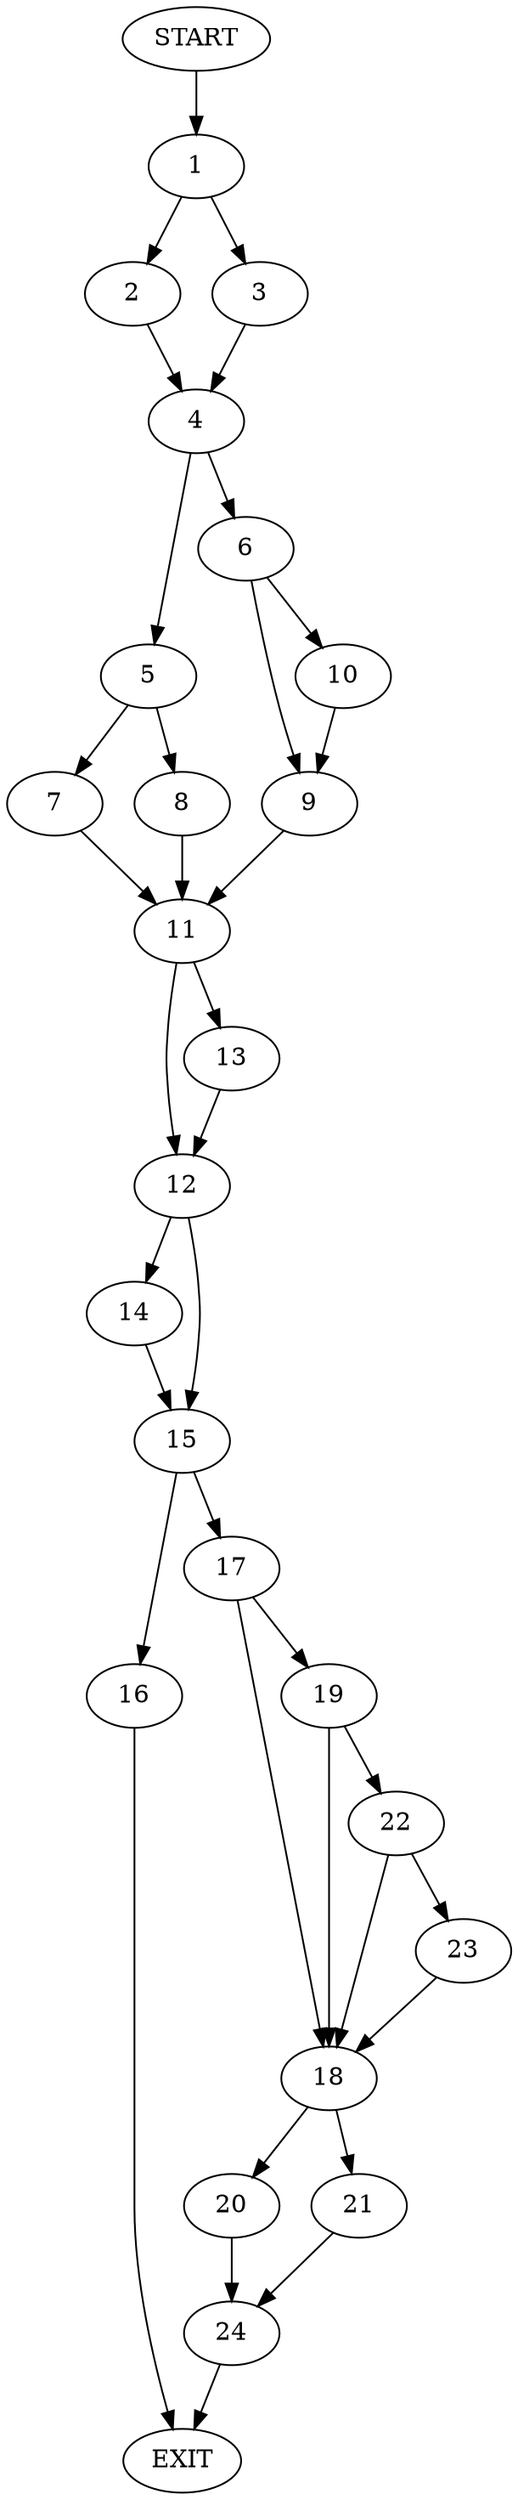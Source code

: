 digraph {
0 [label="START"]
25 [label="EXIT"]
0 -> 1
1 -> 2
1 -> 3
2 -> 4
3 -> 4
4 -> 5
4 -> 6
5 -> 7
5 -> 8
6 -> 9
6 -> 10
9 -> 11
10 -> 9
11 -> 12
11 -> 13
8 -> 11
7 -> 11
12 -> 14
12 -> 15
13 -> 12
15 -> 16
15 -> 17
14 -> 15
17 -> 18
17 -> 19
16 -> 25
18 -> 20
18 -> 21
19 -> 18
19 -> 22
22 -> 18
22 -> 23
23 -> 18
21 -> 24
20 -> 24
24 -> 25
}
